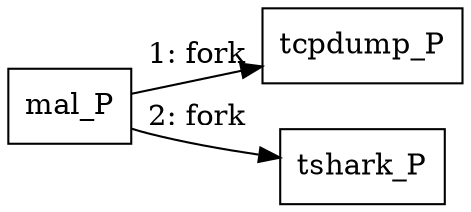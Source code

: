 digraph T1040 {
rankdir="LR"
size="9"
fixedsize="false"
splines="true"
nodesep=0.3
ranksep=0
fontsize=10
overlap="scalexy"
engine= "neato"
	"mal_P" [node_type=Process shape=box]
	"tcpdump_P" [node_type=Process shape=box]
	"tshark_P" [node_type=Process shape=box]
	"mal_P" -> "tcpdump_P" [label="1: fork"]
	"mal_P" -> "tshark_P" [label="2: fork"]
}

